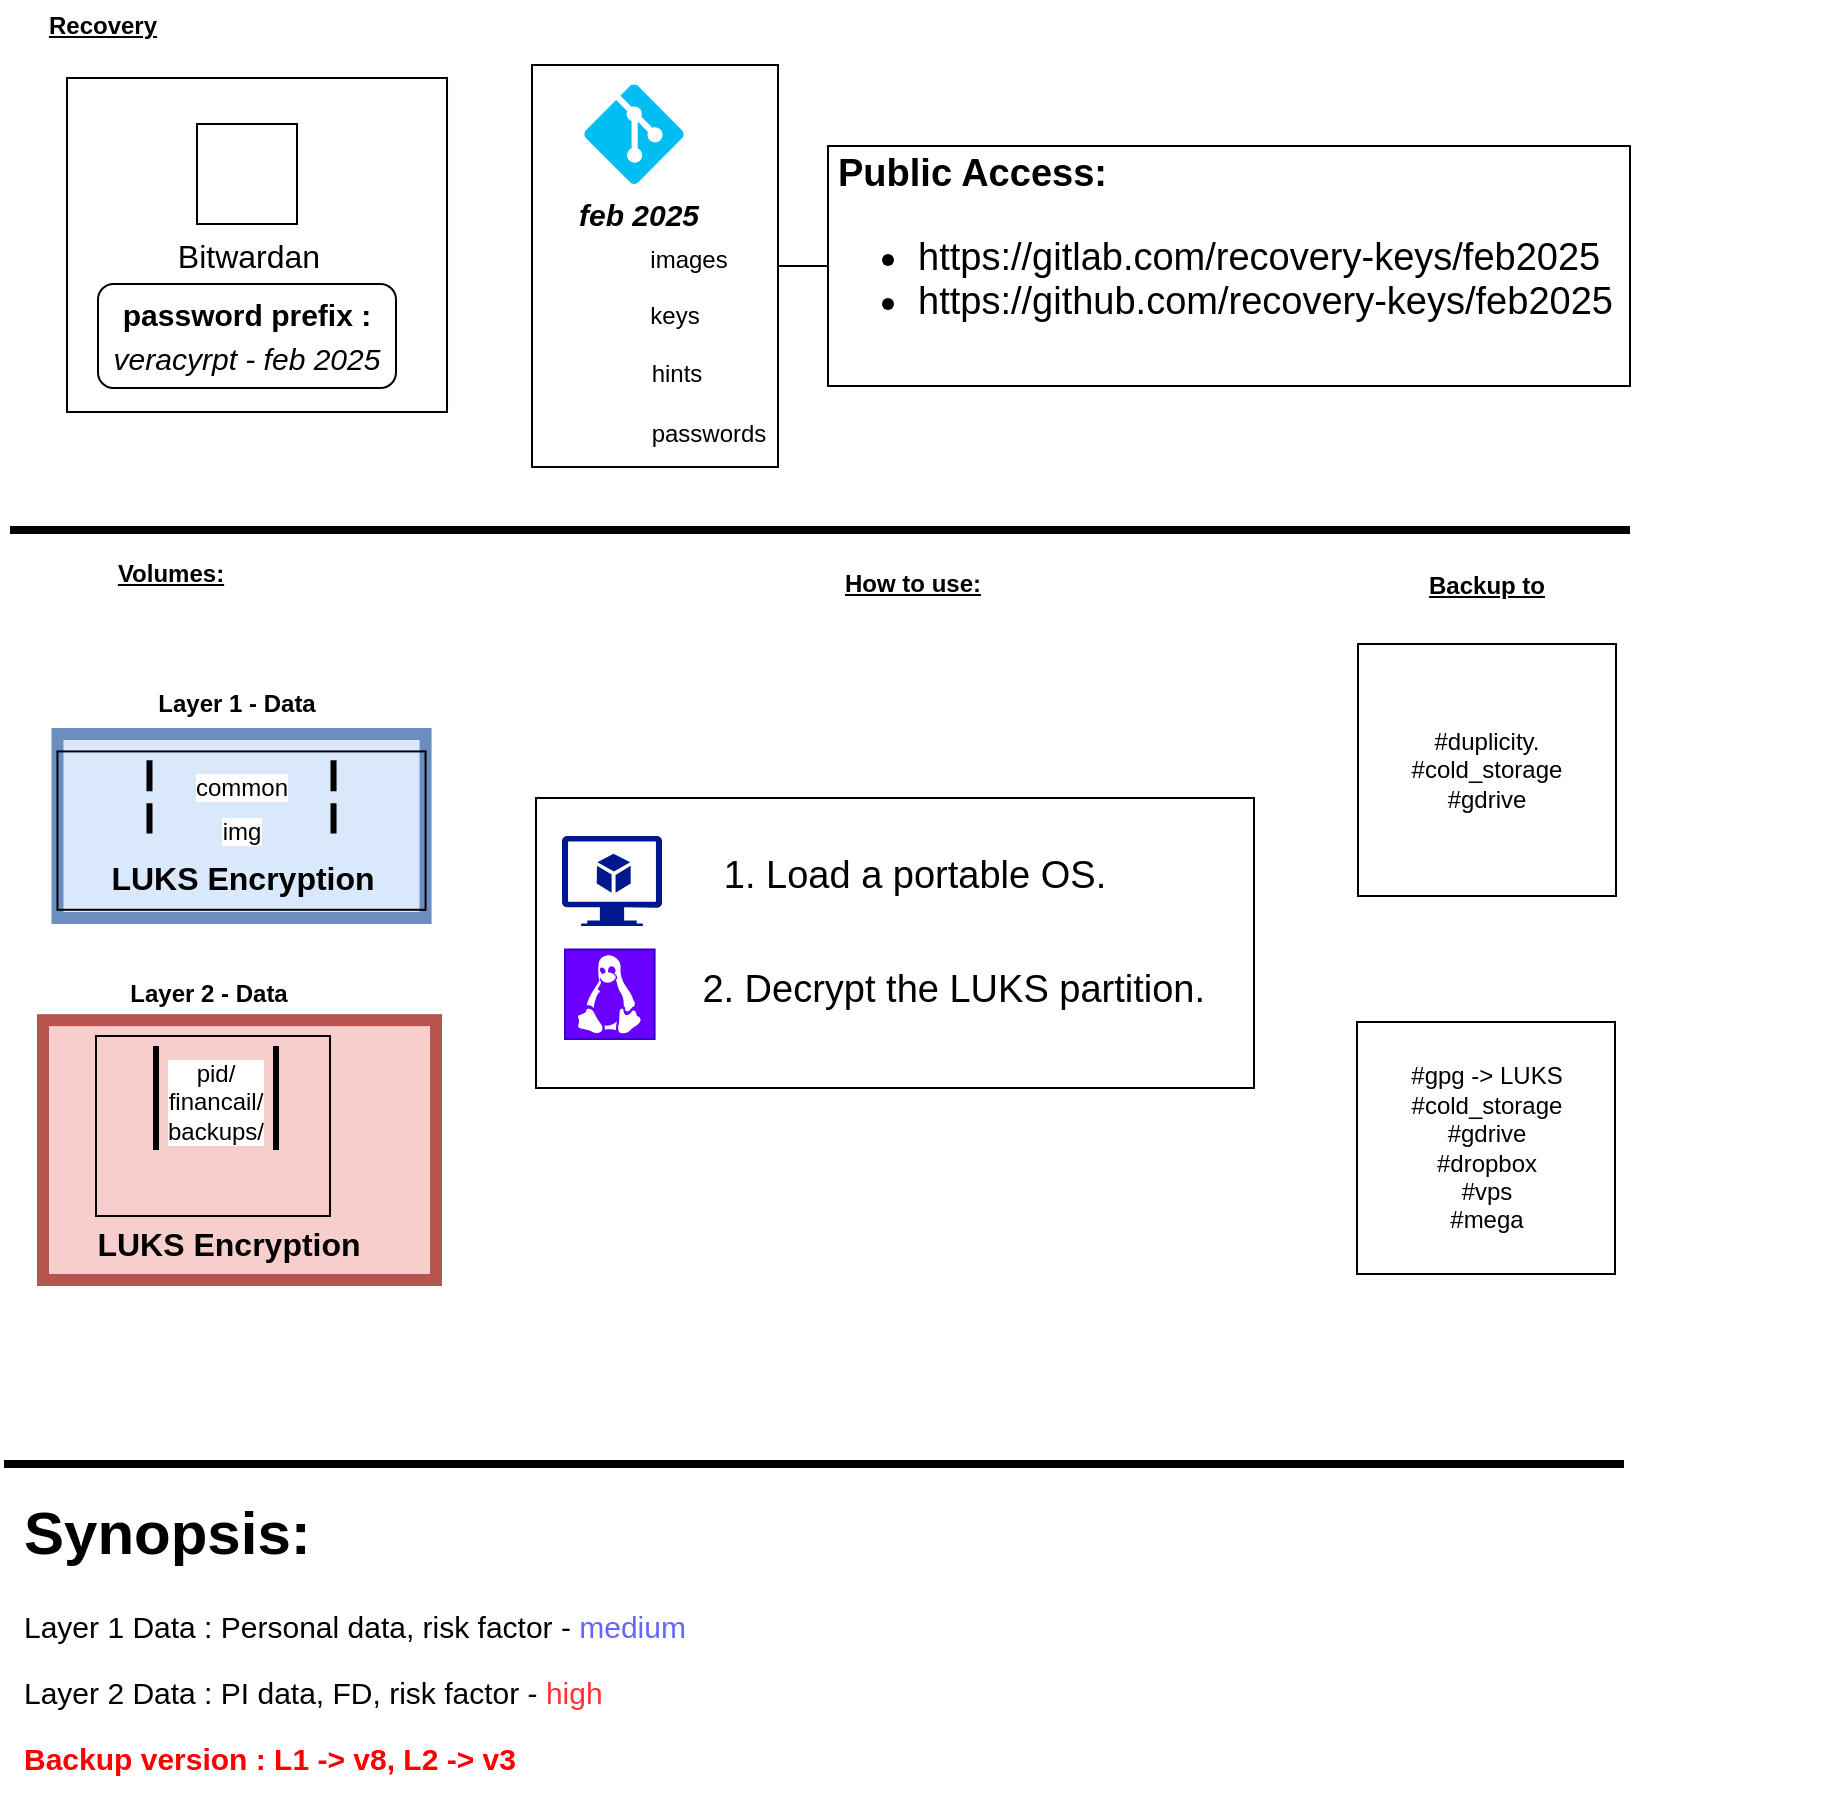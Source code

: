<mxfile version="26.0.6">
  <diagram id="5AvFhRTivvrqknJRHBf4" name="Page-1">
    <mxGraphModel dx="1368" dy="794" grid="1" gridSize="10" guides="1" tooltips="1" connect="1" arrows="1" fold="1" page="1" pageScale="1" pageWidth="827" pageHeight="1169" math="0" shadow="0">
      <root>
        <mxCell id="0" />
        <mxCell id="1" parent="0" />
        <mxCell id="yElIzEVytk4T3G2UVmzk-53" value="&lt;h1 style=&quot;font-size: 19px;&quot;&gt;Public Access:&lt;/h1&gt;&lt;p style=&quot;font-size: 19px;&quot;&gt;&lt;/p&gt;&lt;ul style=&quot;font-size: 19px;&quot;&gt;&lt;li style=&quot;&quot;&gt;&lt;font style=&quot;font-size: 19px;&quot;&gt;https://gitlab.com/recovery-keys/feb2025&lt;br&gt;&lt;/font&gt;&lt;/li&gt;&lt;li style=&quot;&quot;&gt;&lt;font style=&quot;font-size: 19px;&quot;&gt;https://github.com/recovery-keys/&lt;/font&gt;feb2025&lt;br&gt;&lt;/li&gt;&lt;/ul&gt;&lt;p&gt;&lt;/p&gt;" style="text;html=1;strokeColor=default;fillColor=none;spacing=5;spacingTop=-20;whiteSpace=wrap;overflow=hidden;rounded=0;" parent="1" vertex="1">
          <mxGeometry x="416" y="84" width="401" height="120" as="geometry" />
        </mxCell>
        <mxCell id="yElIzEVytk4T3G2UVmzk-54" style="edgeStyle=orthogonalEdgeStyle;rounded=0;orthogonalLoop=1;jettySize=auto;html=1;entryX=0;entryY=0.5;entryDx=0;entryDy=0;fontSize=19;endArrow=none;endFill=0;" parent="1" source="yElIzEVytk4T3G2UVmzk-51" target="yElIzEVytk4T3G2UVmzk-53" edge="1">
          <mxGeometry relative="1" as="geometry" />
        </mxCell>
        <mxCell id="yElIzEVytk4T3G2UVmzk-72" value="" style="group" parent="1" vertex="1" connectable="0">
          <mxGeometry x="20" y="328" width="204.49" height="142" as="geometry" />
        </mxCell>
        <mxCell id="yElIzEVytk4T3G2UVmzk-31" value="" style="group;shadow=0;strokeColor=#6c8ebf;fillColor=#dae8fc;strokeWidth=6;container=0;" parent="yElIzEVytk4T3G2UVmzk-72" vertex="1" connectable="0">
          <mxGeometry x="10.74" y="50" width="184.05" height="92" as="geometry" />
        </mxCell>
        <mxCell id="yElIzEVytk4T3G2UVmzk-64" value="" style="group" parent="yElIzEVytk4T3G2UVmzk-72" vertex="1" connectable="0">
          <mxGeometry x="10.736" y="58.712" width="184.046" height="79.192" as="geometry" />
        </mxCell>
        <mxCell id="yElIzEVytk4T3G2UVmzk-65" value="" style="rounded=0;whiteSpace=wrap;html=1;labelBackgroundColor=#ffffff;sketch=0;fontColor=#000000;fillColor=none;" parent="yElIzEVytk4T3G2UVmzk-64" vertex="1">
          <mxGeometry width="184.046" height="79.192" as="geometry" />
        </mxCell>
        <mxCell id="yElIzEVytk4T3G2UVmzk-66" value="img" style="html=1;shape=mxgraph.sysml.actPart;strokeWidth=3;verticalAlign=top;rotation=0;whiteSpace=wrap;labelBackgroundColor=#ffffff;sketch=0;fontColor=#000000;fillColor=none;" parent="yElIzEVytk4T3G2UVmzk-64" vertex="1">
          <mxGeometry x="46.011" y="25.942" width="92.023" height="15.047" as="geometry" />
        </mxCell>
        <mxCell id="yElIzEVytk4T3G2UVmzk-67" value="common" style="html=1;shape=mxgraph.sysml.actPart;strokeWidth=3;verticalAlign=top;rotation=0;whiteSpace=wrap;labelBackgroundColor=#ffffff;sketch=0;fontColor=#000000;fillColor=none;" parent="yElIzEVytk4T3G2UVmzk-64" vertex="1">
          <mxGeometry x="46.011" y="4.432" width="92.023" height="15.51" as="geometry" />
        </mxCell>
        <mxCell id="yElIzEVytk4T3G2UVmzk-38" value="&lt;span style=&quot;font-size: 16px;&quot;&gt;&lt;b&gt;LUKS Encryption&lt;/b&gt;&lt;/span&gt;" style="text;html=1;align=center;verticalAlign=middle;resizable=0;points=[];autosize=1;strokeColor=none;fillColor=none;" parent="yElIzEVytk4T3G2UVmzk-64" vertex="1">
          <mxGeometry x="17.024" y="48.192" width="150" height="31" as="geometry" />
        </mxCell>
        <mxCell id="yElIzEVytk4T3G2UVmzk-63" value="Layer 1 - Data" style="text;html=1;align=center;verticalAlign=middle;resizable=0;points=[];autosize=1;strokeColor=none;fillColor=none;fontStyle=1" parent="yElIzEVytk4T3G2UVmzk-72" vertex="1">
          <mxGeometry x="50.003" y="20" width="100" height="30" as="geometry" />
        </mxCell>
        <mxCell id="yElIzEVytk4T3G2UVmzk-74" value="" style="endArrow=none;html=1;rounded=0;fontSize=12;fontColor=#6666FF;strokeWidth=4;" parent="1" edge="1">
          <mxGeometry width="50" height="50" relative="1" as="geometry">
            <mxPoint x="7" y="276" as="sourcePoint" />
            <mxPoint x="817" y="276" as="targetPoint" />
          </mxGeometry>
        </mxCell>
        <mxCell id="OYULaESSwx-3YMfkk9iS-5" value="" style="endArrow=none;html=1;rounded=0;fontSize=12;fontColor=#6666FF;strokeWidth=4;" parent="1" edge="1">
          <mxGeometry width="50" height="50" relative="1" as="geometry">
            <mxPoint x="4" y="743" as="sourcePoint" />
            <mxPoint x="814" y="743" as="targetPoint" />
          </mxGeometry>
        </mxCell>
        <mxCell id="Q3yK326wnI5sMofUPGnv-15" value="&lt;u&gt;&lt;b&gt;Volumes:&lt;/b&gt;&lt;/u&gt;" style="text;html=1;align=center;verticalAlign=middle;resizable=0;points=[];autosize=1;strokeColor=none;fillColor=none;fontColor=#000000;" parent="1" vertex="1">
          <mxGeometry x="51" y="285" width="71" height="26" as="geometry" />
        </mxCell>
        <mxCell id="Q3yK326wnI5sMofUPGnv-18" value="&lt;u&gt;&lt;b&gt;Recovery&lt;/b&gt;&lt;/u&gt;" style="text;html=1;align=center;verticalAlign=middle;resizable=0;points=[];autosize=1;strokeColor=none;fillColor=none;fontColor=#000000;" parent="1" vertex="1">
          <mxGeometry x="17" y="11" width="72" height="26" as="geometry" />
        </mxCell>
        <mxCell id="yElIzEVytk4T3G2UVmzk-69" value="Bitwardan" style="shape=image;html=1;verticalAlign=top;verticalLabelPosition=bottom;labelBackgroundColor=#ffffff;imageAspect=0;aspect=fixed;image=https://cdn4.iconfinder.com/data/icons/internet-security-flat-2/32/Internet_Security_padlock_lock_locked_password_secure-128.png;sketch=0;fontSize=16;fontColor=#000000;fillColor=none;imageBorder=default;" parent="1" vertex="1">
          <mxGeometry x="100.5" y="73" width="50" height="50" as="geometry" />
        </mxCell>
        <mxCell id="yElIzEVytk4T3G2UVmzk-70" value="&lt;font style=&quot;&quot;&gt;&lt;b style=&quot;font-size: 15px;&quot;&gt;password prefix :&lt;/b&gt;&lt;br&gt;&lt;span style=&quot;font-size: 15px;&quot;&gt;&lt;i&gt;veracyrpt - feb 2025&lt;/i&gt;&lt;/span&gt;&lt;br&gt;&lt;/font&gt;" style="rounded=1;whiteSpace=wrap;html=1;shadow=0;fontSize=18;strokeColor=#000000;strokeWidth=1;fillColor=default;" parent="1" vertex="1">
          <mxGeometry x="51" y="153" width="149" height="52" as="geometry" />
        </mxCell>
        <mxCell id="yElIzEVytk4T3G2UVmzk-71" value="" style="rounded=0;whiteSpace=wrap;html=1;strokeColor=default;fontSize=12;fontColor=#6666FF;fillColor=none;" parent="1" vertex="1">
          <mxGeometry x="35.51" y="50" width="190" height="167" as="geometry" />
        </mxCell>
        <mxCell id="yElIzEVytk4T3G2UVmzk-76" value="&lt;h1&gt;Synopsis:&amp;nbsp;&lt;/h1&gt;&lt;p&gt;Layer 1 Data : Personal data, risk factor - &lt;font color=&quot;#6666ff&quot;&gt;medium&lt;/font&gt;&lt;/p&gt;&lt;p&gt;Layer&amp;nbsp;2 Data : PI data, FD, risk factor - &lt;font color=&quot;#ff3333&quot;&gt;high&lt;/font&gt;&lt;/p&gt;&lt;p&gt;&lt;b style=&quot;background-color: initial; color: rgb(255, 0, 0);&quot;&gt;Backup version : L1 -&amp;gt; v8, L2 -&amp;gt; v3&lt;/b&gt;&lt;br&gt;&lt;/p&gt;&lt;p&gt;&lt;font color=&quot;#66b2ff&quot;&gt;&lt;br&gt;&lt;/font&gt;&lt;/p&gt;" style="text;html=1;strokeColor=none;fillColor=none;spacing=5;spacingTop=-20;whiteSpace=wrap;overflow=hidden;rounded=0;shadow=0;fontSize=15;" parent="1" vertex="1">
          <mxGeometry x="9" y="750" width="738" height="159" as="geometry" />
        </mxCell>
        <mxCell id="8-eyBk9QW6LWbDniYS2J-5" value="" style="group" parent="1" vertex="1" connectable="0">
          <mxGeometry x="276.5" y="53" width="116.5" height="201" as="geometry" />
        </mxCell>
        <mxCell id="yElIzEVytk4T3G2UVmzk-42" value="" style="group" parent="8-eyBk9QW6LWbDniYS2J-5" vertex="1" connectable="0">
          <mxGeometry x="2.5" y="90" width="112" height="101.5" as="geometry" />
        </mxCell>
        <mxCell id="yElIzEVytk4T3G2UVmzk-43" value="" style="shape=image;html=1;verticalAlign=top;verticalLabelPosition=bottom;labelBackgroundColor=#ffffff;imageAspect=0;aspect=fixed;image=https://cdn4.iconfinder.com/data/icons/basic-user-interface-2/512/User_Interface-14-128.png" parent="yElIzEVytk4T3G2UVmzk-42" vertex="1">
          <mxGeometry width="52" height="52" as="geometry" />
        </mxCell>
        <mxCell id="yElIzEVytk4T3G2UVmzk-44" value="keys" style="text;html=1;align=center;verticalAlign=middle;resizable=0;points=[];autosize=1;strokeColor=none;fillColor=none;" parent="yElIzEVytk4T3G2UVmzk-42" vertex="1">
          <mxGeometry x="35" y="11" width="50" height="30" as="geometry" />
        </mxCell>
        <mxCell id="yElIzEVytk4T3G2UVmzk-47" value="" style="shape=image;html=1;verticalAlign=top;verticalLabelPosition=bottom;labelBackgroundColor=#ffffff;imageAspect=0;aspect=fixed;image=https://cdn4.iconfinder.com/data/icons/basic-user-interface-2/512/User_Interface-14-128.png" parent="yElIzEVytk4T3G2UVmzk-42" vertex="1">
          <mxGeometry x="-2" y="-25" width="52" height="52" as="geometry" />
        </mxCell>
        <mxCell id="yElIzEVytk4T3G2UVmzk-48" value="images" style="text;html=1;align=center;verticalAlign=middle;resizable=0;points=[];autosize=1;strokeColor=none;fillColor=none;" parent="yElIzEVytk4T3G2UVmzk-42" vertex="1">
          <mxGeometry x="38" y="-15" width="57" height="26" as="geometry" />
        </mxCell>
        <mxCell id="yElIzEVytk4T3G2UVmzk-51" value="" style="rounded=0;whiteSpace=wrap;html=1;fillColor=none;" parent="yElIzEVytk4T3G2UVmzk-42" vertex="1">
          <mxGeometry x="-11" y="-99.5" width="123" height="201" as="geometry" />
        </mxCell>
        <mxCell id="yElIzEVytk4T3G2UVmzk-50" value="" style="verticalLabelPosition=bottom;html=1;verticalAlign=top;align=center;strokeColor=none;fillColor=#00BEF2;shape=mxgraph.azure.git_repository;" parent="8-eyBk9QW6LWbDniYS2J-5" vertex="1">
          <mxGeometry x="17.5" width="50" height="50" as="geometry" />
        </mxCell>
        <mxCell id="yElIzEVytk4T3G2UVmzk-49" value="&lt;i style=&quot;border-color: var(--border-color); font-size: 15px;&quot;&gt;&lt;b&gt;feb 2025&lt;/b&gt;&lt;/i&gt;" style="text;html=1;align=center;verticalAlign=middle;resizable=0;points=[];autosize=1;strokeColor=none;fillColor=none;" parent="8-eyBk9QW6LWbDniYS2J-5" vertex="1">
          <mxGeometry x="5" y="50" width="78" height="30" as="geometry" />
        </mxCell>
        <mxCell id="OYULaESSwx-3YMfkk9iS-3" value="" style="shape=image;html=1;verticalAlign=top;verticalLabelPosition=bottom;labelBackgroundColor=#ffffff;imageAspect=0;aspect=fixed;image=https://cdn4.iconfinder.com/data/icons/basic-user-interface-2/512/User_Interface-14-128.png" parent="8-eyBk9QW6LWbDniYS2J-5" vertex="1">
          <mxGeometry x="2.5" y="119" width="52" height="52" as="geometry" />
        </mxCell>
        <mxCell id="OYULaESSwx-3YMfkk9iS-4" value="hints" style="text;html=1;align=center;verticalAlign=middle;resizable=0;points=[];autosize=1;strokeColor=none;fillColor=none;" parent="8-eyBk9QW6LWbDniYS2J-5" vertex="1">
          <mxGeometry x="41.5" y="132" width="43" height="26" as="geometry" />
        </mxCell>
        <mxCell id="8-eyBk9QW6LWbDniYS2J-3" value="passwords" style="text;html=1;align=center;verticalAlign=middle;resizable=0;points=[];autosize=1;strokeColor=none;fillColor=none;" parent="8-eyBk9QW6LWbDniYS2J-5" vertex="1">
          <mxGeometry x="41.5" y="162" width="75" height="26" as="geometry" />
        </mxCell>
        <mxCell id="8-eyBk9QW6LWbDniYS2J-4" value="" style="shape=image;html=1;verticalAlign=top;verticalLabelPosition=bottom;labelBackgroundColor=#ffffff;imageAspect=0;aspect=fixed;image=https://cdn4.iconfinder.com/data/icons/basic-user-interface-2/512/User_Interface-14-128.png" parent="8-eyBk9QW6LWbDniYS2J-5" vertex="1">
          <mxGeometry x="2.5" y="149" width="52" height="52" as="geometry" />
        </mxCell>
        <mxCell id="yElIzEVytk4T3G2UVmzk-32" value="" style="group;fontStyle=1" parent="1" vertex="1" connectable="0">
          <mxGeometry x="21" y="479" width="199" height="172" as="geometry" />
        </mxCell>
        <mxCell id="yElIzEVytk4T3G2UVmzk-33" value="" style="group;shadow=0;strokeColor=#b85450;fillColor=#f8cecc;strokeWidth=6;" parent="yElIzEVytk4T3G2UVmzk-32" vertex="1" connectable="0">
          <mxGeometry x="2.5" y="42.081" width="196.5" height="129.919" as="geometry" />
        </mxCell>
        <mxCell id="yElIzEVytk4T3G2UVmzk-37" value="Layer 2 - Data" style="text;html=1;align=center;verticalAlign=middle;resizable=0;points=[];autosize=1;strokeColor=none;fillColor=none;fontStyle=1" parent="yElIzEVytk4T3G2UVmzk-32" vertex="1">
          <mxGeometry x="36" y="16.082" width="97" height="26" as="geometry" />
        </mxCell>
        <mxCell id="HixRisyZ4nkJu9qVfeIe-3" value="&lt;span style=&quot;font-size: 16px;&quot;&gt;&lt;b&gt;LUKS Encryption&lt;/b&gt;&lt;/span&gt;" style="text;html=1;align=center;verticalAlign=middle;resizable=0;points=[];autosize=1;strokeColor=none;fillColor=none;" vertex="1" parent="yElIzEVytk4T3G2UVmzk-32">
          <mxGeometry x="20" y="138.004" width="150" height="31" as="geometry" />
        </mxCell>
        <mxCell id="yElIzEVytk4T3G2UVmzk-34" value="" style="group" parent="1" vertex="1" connectable="0">
          <mxGeometry x="50" y="529" width="196.5" height="92.62" as="geometry" />
        </mxCell>
        <mxCell id="yElIzEVytk4T3G2UVmzk-35" value="" style="rounded=0;whiteSpace=wrap;html=1;labelBackgroundColor=#ffffff;sketch=0;fontColor=#000000;fillColor=none;" parent="yElIzEVytk4T3G2UVmzk-34" vertex="1">
          <mxGeometry width="117" height="90" as="geometry" />
        </mxCell>
        <mxCell id="yElIzEVytk4T3G2UVmzk-36" value="pid/&lt;br&gt;financail/&lt;br&gt;backups/" style="html=1;shape=mxgraph.sysml.actPart;strokeWidth=3;verticalAlign=top;rotation=0;whiteSpace=wrap;labelBackgroundColor=#ffffff;sketch=0;fontColor=#000000;fillColor=none;" parent="yElIzEVytk4T3G2UVmzk-34" vertex="1">
          <mxGeometry x="30" y="4.95" width="60" height="52.05" as="geometry" />
        </mxCell>
        <mxCell id="8-eyBk9QW6LWbDniYS2J-13" value="" style="group" parent="yElIzEVytk4T3G2UVmzk-34" vertex="1" connectable="0">
          <mxGeometry x="8.5" y="55" width="103" height="31" as="geometry" />
        </mxCell>
        <mxCell id="8-eyBk9QW6LWbDniYS2J-10" value="" style="shape=image;html=1;verticalAlign=top;verticalLabelPosition=bottom;labelBackgroundColor=#ffffff;imageAspect=0;aspect=fixed;image=https://cdn1.iconfinder.com/data/icons/hawcons/32/698946-icon-100-folder-locked-128.png" parent="8-eyBk9QW6LWbDniYS2J-13" vertex="1">
          <mxGeometry x="37" width="31" height="31" as="geometry" />
        </mxCell>
        <mxCell id="8-eyBk9QW6LWbDniYS2J-11" value="" style="shape=image;html=1;verticalAlign=top;verticalLabelPosition=bottom;labelBackgroundColor=#ffffff;imageAspect=0;aspect=fixed;image=https://cdn1.iconfinder.com/data/icons/hawcons/32/698946-icon-100-folder-locked-128.png" parent="8-eyBk9QW6LWbDniYS2J-13" vertex="1">
          <mxGeometry width="31" height="31" as="geometry" />
        </mxCell>
        <mxCell id="8-eyBk9QW6LWbDniYS2J-12" value="" style="shape=image;html=1;verticalAlign=top;verticalLabelPosition=bottom;labelBackgroundColor=#ffffff;imageAspect=0;aspect=fixed;image=https://cdn1.iconfinder.com/data/icons/hawcons/32/698946-icon-100-folder-locked-128.png" parent="8-eyBk9QW6LWbDniYS2J-13" vertex="1">
          <mxGeometry x="72" width="31" height="31" as="geometry" />
        </mxCell>
        <mxCell id="84EcXkpLeITRzxkIlj9H-1" value="" style="group" parent="1" vertex="1" connectable="0">
          <mxGeometry x="308.5" y="430" width="616" height="126" as="geometry" />
        </mxCell>
        <mxCell id="Y41P-z0WBD0zW_LyuXKW-3" value="" style="group" parent="84EcXkpLeITRzxkIlj9H-1" vertex="1" connectable="0">
          <mxGeometry x="7" y="53" width="609" height="73" as="geometry" />
        </mxCell>
        <mxCell id="Y41P-z0WBD0zW_LyuXKW-7" value="&lt;u&gt;&lt;b&gt;How to use:&lt;/b&gt;&lt;/u&gt;" style="text;html=1;align=center;verticalAlign=middle;resizable=0;points=[];autosize=1;strokeColor=none;fillColor=none;fontColor=#000000;" parent="Y41P-z0WBD0zW_LyuXKW-3" vertex="1">
          <mxGeometry x="99" y="-193" width="86" height="26" as="geometry" />
        </mxCell>
        <mxCell id="8-eyBk9QW6LWbDniYS2J-14" value="" style="rounded=0;whiteSpace=wrap;html=1;" parent="Y41P-z0WBD0zW_LyuXKW-3" vertex="1">
          <mxGeometry x="-45.5" y="-73" width="359" height="145" as="geometry" />
        </mxCell>
        <mxCell id="yElIzEVytk4T3G2UVmzk-58" value="2. Decrypt the LUKS partition.&amp;nbsp;" style="text;html=1;align=center;verticalAlign=middle;resizable=0;points=[];autosize=1;strokeColor=none;fillColor=none;fontSize=19;" parent="Y41P-z0WBD0zW_LyuXKW-3" vertex="1">
          <mxGeometry x="25.75" y="2.75" width="280" height="40" as="geometry" />
        </mxCell>
        <mxCell id="HixRisyZ4nkJu9qVfeIe-1" value="" style="shadow=0;dashed=0;html=1;labelPosition=center;verticalLabelPosition=bottom;verticalAlign=top;align=center;outlineConnect=0;shape=mxgraph.veeam.linux;fillColor=#6a00ff;fontColor=#ffffff;strokeColor=#3700CC;" vertex="1" parent="Y41P-z0WBD0zW_LyuXKW-3">
          <mxGeometry x="-31" y="2.75" width="44.8" height="44.8" as="geometry" />
        </mxCell>
        <mxCell id="yElIzEVytk4T3G2UVmzk-55" value="" style="sketch=0;aspect=fixed;pointerEvents=1;shadow=0;dashed=0;html=1;strokeColor=none;labelPosition=center;verticalLabelPosition=bottom;verticalAlign=top;align=center;fillColor=#00188D;shape=mxgraph.azure.virtual_machine_feature;fontSize=19;" parent="Y41P-z0WBD0zW_LyuXKW-3" vertex="1">
          <mxGeometry x="-32.5" y="-54" width="50" height="45" as="geometry" />
        </mxCell>
        <mxCell id="yElIzEVytk4T3G2UVmzk-56" value="1. Load a portable OS." style="text;html=1;align=center;verticalAlign=middle;resizable=0;points=[];autosize=1;strokeColor=none;fillColor=none;fontSize=19;" parent="Y41P-z0WBD0zW_LyuXKW-3" vertex="1">
          <mxGeometry x="38.5" y="-54" width="210" height="40" as="geometry" />
        </mxCell>
        <mxCell id="qgCVbKUqNg_wTFg6jSaY-1" value="&lt;u&gt;&lt;b&gt;Backup to&lt;/b&gt;&lt;/u&gt;" style="text;html=1;align=center;verticalAlign=middle;resizable=0;points=[];autosize=1;strokeColor=none;fillColor=none;fontColor=#000000;" parent="1" vertex="1">
          <mxGeometry x="707" y="291" width="76" height="26" as="geometry" />
        </mxCell>
        <mxCell id="qgCVbKUqNg_wTFg6jSaY-4" value="#duplicity.&lt;br&gt;#cold_storage&lt;br&gt;#gdrive" style="rounded=0;whiteSpace=wrap;html=1;" parent="1" vertex="1">
          <mxGeometry x="681" y="333" width="129" height="126" as="geometry" />
        </mxCell>
        <mxCell id="qgCVbKUqNg_wTFg6jSaY-9" value="#gpg -&amp;gt; LUKS&lt;br&gt;#cold_storage&lt;br&gt;#gdrive&lt;br&gt;#dropbox&lt;br&gt;#vps&lt;br&gt;#mega" style="rounded=0;whiteSpace=wrap;html=1;" parent="1" vertex="1">
          <mxGeometry x="680.5" y="522" width="129" height="126" as="geometry" />
        </mxCell>
      </root>
    </mxGraphModel>
  </diagram>
</mxfile>
